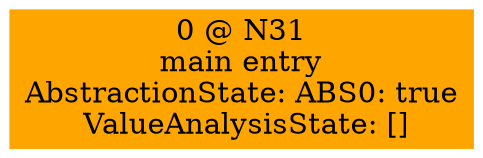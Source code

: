 digraph ARG {
node [style="filled" shape="box" color="white"]
0 [fillcolor="orange" label="0 @ N31\nmain entry\nAbstractionState: ABS0: true\n ValueAnalysisState: []\n" id="0"]
}
